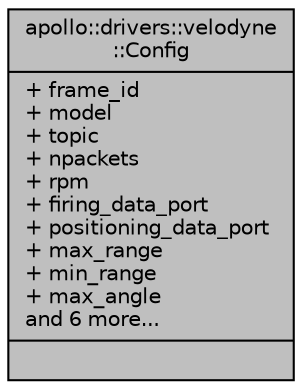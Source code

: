 digraph "apollo::drivers::velodyne::Config"
{
  edge [fontname="Helvetica",fontsize="10",labelfontname="Helvetica",labelfontsize="10"];
  node [fontname="Helvetica",fontsize="10",shape=record];
  Node1 [label="{apollo::drivers::velodyne\l::Config\n|+ frame_id\l+ model\l+ topic\l+ npackets\l+ rpm\l+ firing_data_port\l+ positioning_data_port\l+ max_range\l+ min_range\l+ max_angle\land 6 more...\l|}",height=0.2,width=0.4,color="black", fillcolor="grey75", style="filled", fontcolor="black"];
}
